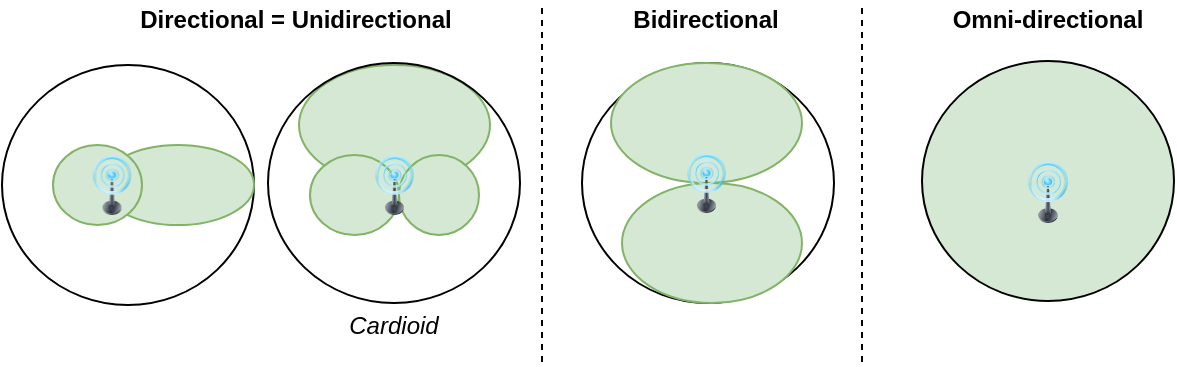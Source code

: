 <mxfile version="13.3.5" type="device"><diagram id="13o1suhOqMcRi_Ldg2ju" name="Page-1"><mxGraphModel dx="763" dy="563" grid="1" gridSize="10" guides="1" tooltips="1" connect="1" arrows="1" fold="1" page="1" pageScale="1" pageWidth="827" pageHeight="1169" math="0" shadow="0"><root><mxCell id="0"/><mxCell id="1" parent="0"/><mxCell id="fmbZHOV_88Nv1kPe7-xj-22" value="Omni-directional" style="text;html=1;strokeColor=none;fillColor=none;align=center;verticalAlign=middle;whiteSpace=wrap;rounded=0;fontStyle=1" parent="1" vertex="1"><mxGeometry x="483" y="9" width="100" height="20" as="geometry"/></mxCell><mxCell id="fmbZHOV_88Nv1kPe7-xj-39" value="" style="ellipse;whiteSpace=wrap;html=1;fillColor=#d5e8d4;gradientColor=none;gradientDirection=north;" parent="1" vertex="1"><mxGeometry x="470" y="39.5" width="126" height="120" as="geometry"/></mxCell><mxCell id="fmbZHOV_88Nv1kPe7-xj-41" value="" style="ellipse;whiteSpace=wrap;html=1;gradientDirection=north;fillColor=none;" parent="1" vertex="1"><mxGeometry x="300" y="40.5" width="126" height="120" as="geometry"/></mxCell><mxCell id="fmbZHOV_88Nv1kPe7-xj-42" value="" style="ellipse;whiteSpace=wrap;html=1;fillColor=#d5e8d4;strokeColor=#82b366;" parent="1" vertex="1"><mxGeometry x="314.5" y="40.5" width="95.5" height="60" as="geometry"/></mxCell><mxCell id="fmbZHOV_88Nv1kPe7-xj-43" value="" style="ellipse;whiteSpace=wrap;html=1;fillColor=#d5e8d4;strokeColor=#82b366;" parent="1" vertex="1"><mxGeometry x="320" y="100.5" width="90" height="60" as="geometry"/></mxCell><mxCell id="fmbZHOV_88Nv1kPe7-xj-44" value="Bidirectional" style="text;html=1;strokeColor=none;fillColor=none;align=center;verticalAlign=middle;whiteSpace=wrap;rounded=0;fontStyle=1" parent="1" vertex="1"><mxGeometry x="342.25" y="9" width="40" height="20" as="geometry"/></mxCell><mxCell id="fmbZHOV_88Nv1kPe7-xj-45" value="" style="ellipse;whiteSpace=wrap;html=1;gradientDirection=north;fillColor=none;" parent="1" vertex="1"><mxGeometry x="10" y="41.5" width="126" height="120" as="geometry"/></mxCell><mxCell id="fmbZHOV_88Nv1kPe7-xj-46" value="" style="ellipse;whiteSpace=wrap;html=1;fillColor=#d5e8d4;strokeColor=#82b366;" parent="1" vertex="1"><mxGeometry x="60" y="81.5" width="76" height="40" as="geometry"/></mxCell><mxCell id="fmbZHOV_88Nv1kPe7-xj-48" value="Directional = Unidirectional" style="text;html=1;strokeColor=none;fillColor=none;align=center;verticalAlign=middle;whiteSpace=wrap;rounded=0;fontStyle=1" parent="1" vertex="1"><mxGeometry x="50" y="9" width="214" height="20" as="geometry"/></mxCell><mxCell id="fmbZHOV_88Nv1kPe7-xj-50" value="" style="image;html=1;labelBackgroundColor=#ffffff;image=img/lib/clip_art/telecommunication/Signal_tower_on_128x128.png;gradientColor=none;" parent="1" vertex="1"><mxGeometry x="347.25" y="85.5" width="30" height="30" as="geometry"/></mxCell><mxCell id="fmbZHOV_88Nv1kPe7-xj-51" value="" style="image;html=1;labelBackgroundColor=#ffffff;image=img/lib/clip_art/telecommunication/Signal_tower_on_128x128.png;gradientColor=none;" parent="1" vertex="1"><mxGeometry x="518" y="89.5" width="30" height="31" as="geometry"/></mxCell><mxCell id="fmbZHOV_88Nv1kPe7-xj-65" value="" style="ellipse;whiteSpace=wrap;html=1;fillColor=#d5e8d4;strokeColor=#82b366;" parent="1" vertex="1"><mxGeometry x="158.5" y="41.5" width="95.5" height="60" as="geometry"/></mxCell><mxCell id="fmbZHOV_88Nv1kPe7-xj-67" value="Cardioid" style="text;html=1;strokeColor=none;fillColor=none;align=center;verticalAlign=middle;whiteSpace=wrap;rounded=0;fontStyle=2" parent="1" vertex="1"><mxGeometry x="126" y="161.5" width="160" height="20" as="geometry"/></mxCell><mxCell id="fmbZHOV_88Nv1kPe7-xj-71" value="" style="ellipse;whiteSpace=wrap;html=1;fillColor=#d5e8d4;strokeColor=#82b366;" parent="1" vertex="1"><mxGeometry x="164" y="86.5" width="44.5" height="40" as="geometry"/></mxCell><mxCell id="fmbZHOV_88Nv1kPe7-xj-72" value="" style="ellipse;whiteSpace=wrap;html=1;fillColor=#d5e8d4;strokeColor=#82b366;" parent="1" vertex="1"><mxGeometry x="208.5" y="86.5" width="40" height="40" as="geometry"/></mxCell><mxCell id="fmbZHOV_88Nv1kPe7-xj-68" value="" style="image;html=1;labelBackgroundColor=#ffffff;image=img/lib/clip_art/telecommunication/Signal_tower_on_128x128.png;gradientColor=none;" parent="1" vertex="1"><mxGeometry x="191.25" y="86.5" width="30" height="30" as="geometry"/></mxCell><mxCell id="fmbZHOV_88Nv1kPe7-xj-74" value="" style="ellipse;whiteSpace=wrap;html=1;fillColor=#d5e8d4;strokeColor=#82b366;" parent="1" vertex="1"><mxGeometry x="35.5" y="81.5" width="44.5" height="40" as="geometry"/></mxCell><mxCell id="fmbZHOV_88Nv1kPe7-xj-49" value="" style="image;html=1;labelBackgroundColor=#ffffff;image=img/lib/clip_art/telecommunication/Signal_tower_on_128x128.png;gradientColor=none;" parent="1" vertex="1"><mxGeometry x="50" y="86.5" width="30" height="30" as="geometry"/></mxCell><mxCell id="fmbZHOV_88Nv1kPe7-xj-75" value="" style="ellipse;whiteSpace=wrap;html=1;gradientDirection=north;fillColor=none;" parent="1" vertex="1"><mxGeometry x="143" y="40.5" width="126" height="120" as="geometry"/></mxCell><mxCell id="Dsb7dfbLD_n-1pkq50LD-7" value="" style="endArrow=none;dashed=1;html=1;" edge="1" parent="1"><mxGeometry width="50" height="50" relative="1" as="geometry"><mxPoint x="280" y="190" as="sourcePoint"/><mxPoint x="280" y="10" as="targetPoint"/></mxGeometry></mxCell><mxCell id="Dsb7dfbLD_n-1pkq50LD-8" value="" style="endArrow=none;dashed=1;html=1;" edge="1" parent="1"><mxGeometry width="50" height="50" relative="1" as="geometry"><mxPoint x="440" y="190" as="sourcePoint"/><mxPoint x="440" y="10" as="targetPoint"/></mxGeometry></mxCell></root></mxGraphModel></diagram></mxfile>